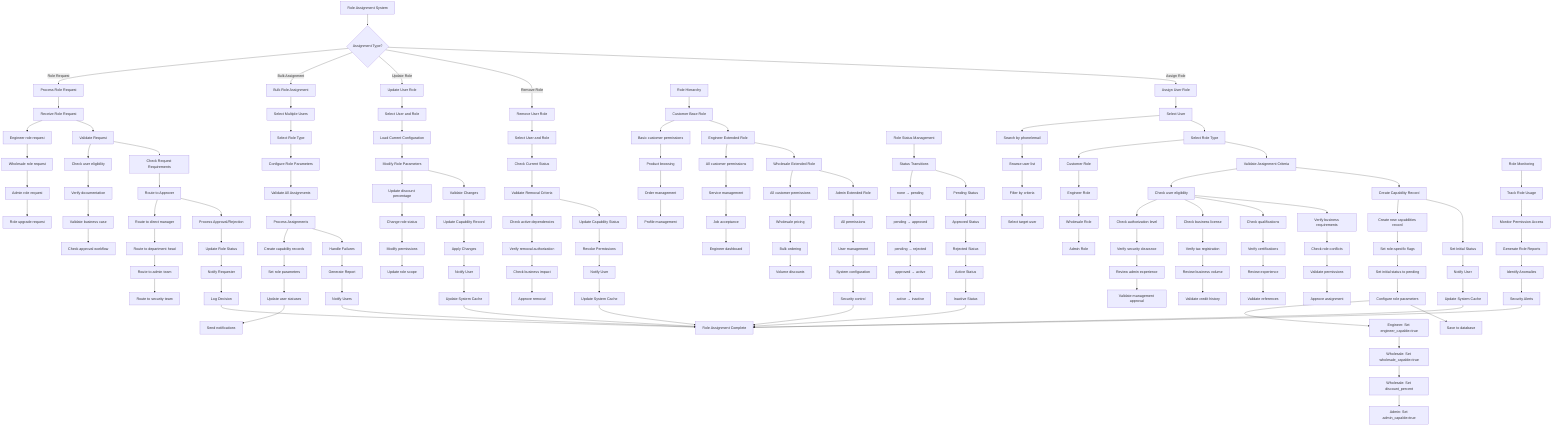 %% Role Assignment and User Management
%% View at https://mermaid.live
flowchart TD
  A[Role Assignment System] --> B{Assignment Type?}
  B -->|Assign Role| C[Assign User Role]
  B -->|Remove Role| D[Remove User Role]
  B -->|Update Role| E[Update User Role]
  B -->|Bulk Assignment| F[Bulk Role Assignment]
  B -->|Role Request| G[Process Role Request]
  
  %% Assign Role
  C --> C1[Select User]
  C1 --> C2[Select Role Type]
  C2 --> C3[Validate Assignment Criteria]
  C3 --> C4[Create Capability Record]
  C4 --> C5[Set Initial Status]
  C5 --> C6[Notify User]
  C6 --> C7[Update System Cache]
  
  %% User Selection
  C1 --> C1A[Search by phone/email]
  C1A --> C1B[Browse user list]
  C1B --> C1C[Filter by criteria]
  C1C --> C1D[Select target user]
  
  %% Role Type Selection
  C2 --> C2A[Customer Role]
  C2A --> C2B[Engineer Role]
  C2B --> C2C[Wholesale Role]
  C2C --> C2D[Admin Role]
  
  %% Assignment Criteria Validation
  C3 --> C3A[Check user eligibility]
  C3A --> C3B[Verify business requirements]
  C3B --> C3C[Check role conflicts]
  C3C --> C3D[Validate permissions]
  C3D --> C3E[Approve assignment]
  
  %% Engineer Assignment Criteria
  C3A --> C3A1[Check qualifications]
  C3A1 --> C3A2[Verify certifications]
  C3A2 --> C3A3[Review experience]
  C3A3 --> C3A4[Validate references]
  
  %% Wholesale Assignment Criteria
  C3A --> C3A5[Check business license]
  C3A5 --> C3A6[Verify tax registration]
  C3A6 --> C3A7[Review business volume]
  C3A7 --> C3A8[Validate credit history]
  
  %% Admin Assignment Criteria
  C3A --> C3A9[Check authorization level]
  C3A9 --> C3A10[Verify security clearance]
  C3A10 --> C3A11[Review admin experience]
  C3A11 --> C3A12[Validate management approval]
  
  %% Capability Record Creation
  C4 --> C4A[Create new capabilities record]
  C4A --> C4B[Set role-specific flags]
  C4B --> C4C[Set initial status to pending]
  C4C --> C4D[Configure role parameters]
  C4D --> C4E[Save to database]
  
  %% Role-Specific Configuration
  C4D --> C4D1[Engineer: Set engineer_capable=true]
  C4D1 --> C4D2[Wholesale: Set wholesale_capable=true]
  C4D2 --> C4D3[Wholesale: Set discount_percent]
  C4D3 --> C4D4[Admin: Set admin_capable=true]
  
  %% Remove Role
  D --> D1[Select User and Role]
  D1 --> D2[Check Current Status]
  D2 --> D3[Validate Removal Criteria]
  D3 --> D4[Update Capability Status]
  D4 --> D5[Revoke Permissions]
  D5 --> D6[Notify User]
  D6 --> D7[Update System Cache]
  
  %% Removal Criteria
  D3 --> D3A[Check active dependencies]
  D3A --> D3B[Verify removal authorization]
  D3B --> D3C[Check business impact]
  D3C --> D3D[Approve removal]
  
  %% Update Role
  E --> E1[Select User and Role]
  E1 --> E2[Load Current Configuration]
  E2 --> E3[Modify Role Parameters]
  E3 --> E4[Validate Changes]
  E4 --> E5[Update Capability Record]
  E5 --> E6[Apply Changes]
  E6 --> E7[Notify User]
  E7 --> E8[Update System Cache]
  
  %% Role Parameter Updates
  E3 --> E3A[Update discount percentage]
  E3A --> E3B[Change role status]
  E3B --> E3C[Modify permissions]
  E3C --> E3D[Update role scope]
  
  %% Bulk Role Assignment
  F --> F1[Select Multiple Users]
  F1 --> F2[Select Role Type]
  F2 --> F3[Configure Role Parameters]
  F3 --> F4[Validate All Assignments]
  F4 --> F5[Process Assignments]
  F5 --> F6[Handle Failures]
  F6 --> F7[Generate Report]
  F7 --> F8[Notify Users]
  
  %% Bulk Processing
  F5 --> F5A[Create capability records]
  F5A --> F5B[Set role parameters]
  F5B --> F5C[Update user statuses]
  F5C --> F5D[Send notifications]
  
  %% Role Request Processing
  G --> G1[Receive Role Request]
  G1 --> G2[Validate Request]
  G2 --> G3[Check Request Requirements]
  G3 --> G4[Route to Approver]
  G4 --> G5[Process Approval/Rejection]
  G5 --> G6[Update Role Status]
  G6 --> G7[Notify Requester]
  G7 --> G8[Log Decision]
  
  %% Role Request Types
  G1 --> G1A[Engineer role request]
  G1A --> G1B[Wholesale role request]
  G1B --> G1C[Admin role request]
  G1C --> G1D[Role upgrade request]
  
  %% Request Validation
  G2 --> G2A[Check user eligibility]
  G2A --> G2B[Verify documentation]
  G2B --> G2C[Validate business case]
  G2C --> G2D[Check approval workflow]
  
  %% Approval Workflow
  G4 --> G4A[Route to direct manager]
  G4A --> G4B[Route to department head]
  G4B --> G4C[Route to admin team]
  G4C --> G4D[Route to security team]
  
  %% Role Status Management
  H[Role Status Management] --> I[Status Transitions]
  I --> J[Pending Status]
  J --> K[Approved Status]
  K --> L[Rejected Status]
  L --> M[Active Status]
  M --> N[Inactive Status]
  
  %% Status Transition Rules
  I --> I1[none → pending]
  I1 --> I2[pending → approved]
  I2 --> I3[pending → rejected]
  I3 --> I4[approved → active]
  I4 --> I5[active → inactive]
  
  %% Role Hierarchy
  O[Role Hierarchy] --> P[Customer Base Role]
  P --> Q[Engineer Extended Role]
  Q --> R[Wholesale Extended Role]
  R --> S[Admin Extended Role]
  
  %% Role Inheritance
  P --> P1[Basic customer permissions]
  P1 --> P2[Product browsing]
  P2 --> P3[Order management]
  P3 --> P4[Profile management]
  
  Q --> Q1[All customer permissions]
  Q1 --> Q2[Service management]
  Q2 --> Q3[Job acceptance]
  Q3 --> Q4[Engineer dashboard]
  
  R --> R1[All customer permissions]
  R1 --> R2[Wholesale pricing]
  R2 --> R3[Bulk ordering]
  R3 --> R4[Volume discounts]
  
  S --> S1[All permissions]
  S1 --> S2[User management]
  S2 --> S3[System configuration]
  S3 --> S4[Security control]
  
  %% Role Monitoring
  T[Role Monitoring] --> U[Track Role Usage]
  U --> V[Monitor Permission Access]
  V --> W[Generate Role Reports]
  W --> X[Identify Anomalies]
  X --> Y[Security Alerts]
  
  %% End points
  C7 --> Z[Role Assignment Complete]
  D7 --> Z
  E8 --> Z
  F8 --> Z
  G8 --> Z
  N --> Z
  S4 --> Z
  Y --> Z